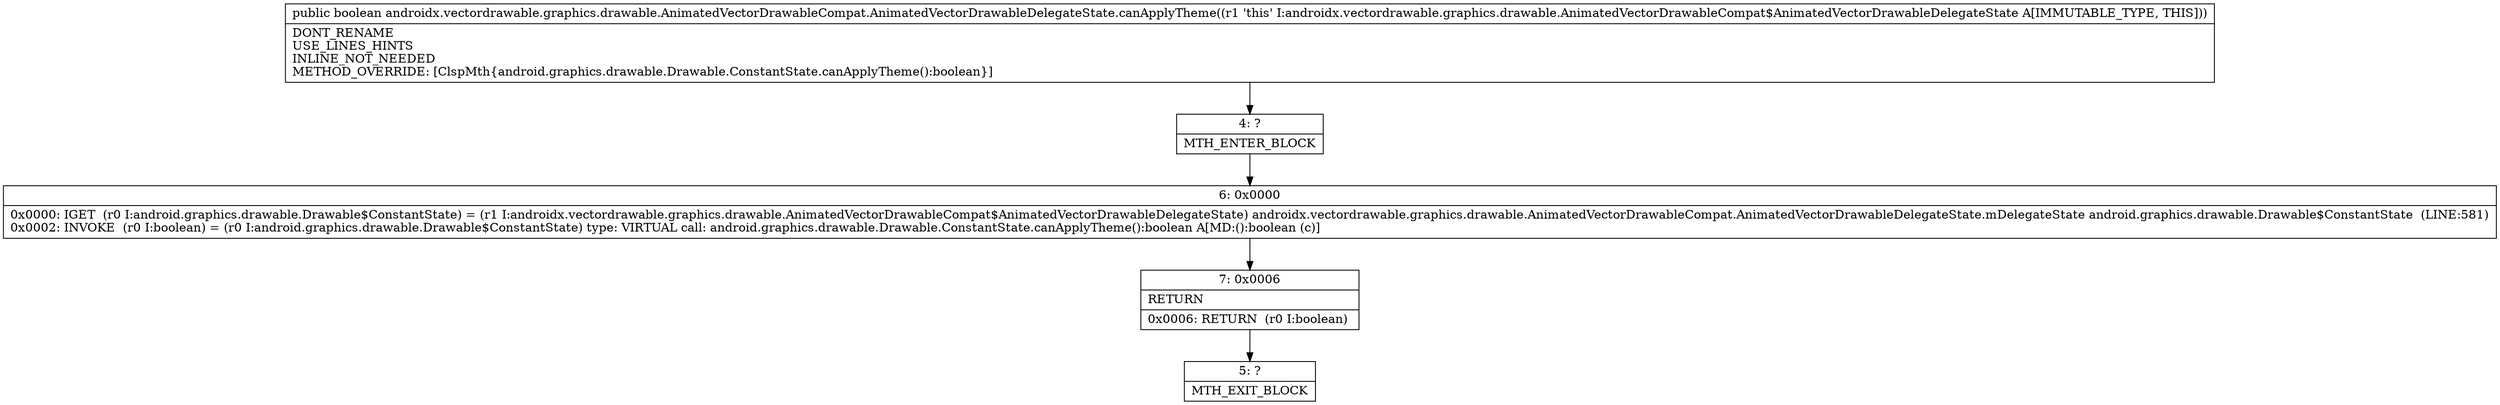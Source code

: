digraph "CFG forandroidx.vectordrawable.graphics.drawable.AnimatedVectorDrawableCompat.AnimatedVectorDrawableDelegateState.canApplyTheme()Z" {
Node_4 [shape=record,label="{4\:\ ?|MTH_ENTER_BLOCK\l}"];
Node_6 [shape=record,label="{6\:\ 0x0000|0x0000: IGET  (r0 I:android.graphics.drawable.Drawable$ConstantState) = (r1 I:androidx.vectordrawable.graphics.drawable.AnimatedVectorDrawableCompat$AnimatedVectorDrawableDelegateState) androidx.vectordrawable.graphics.drawable.AnimatedVectorDrawableCompat.AnimatedVectorDrawableDelegateState.mDelegateState android.graphics.drawable.Drawable$ConstantState  (LINE:581)\l0x0002: INVOKE  (r0 I:boolean) = (r0 I:android.graphics.drawable.Drawable$ConstantState) type: VIRTUAL call: android.graphics.drawable.Drawable.ConstantState.canApplyTheme():boolean A[MD:():boolean (c)]\l}"];
Node_7 [shape=record,label="{7\:\ 0x0006|RETURN\l|0x0006: RETURN  (r0 I:boolean) \l}"];
Node_5 [shape=record,label="{5\:\ ?|MTH_EXIT_BLOCK\l}"];
MethodNode[shape=record,label="{public boolean androidx.vectordrawable.graphics.drawable.AnimatedVectorDrawableCompat.AnimatedVectorDrawableDelegateState.canApplyTheme((r1 'this' I:androidx.vectordrawable.graphics.drawable.AnimatedVectorDrawableCompat$AnimatedVectorDrawableDelegateState A[IMMUTABLE_TYPE, THIS]))  | DONT_RENAME\lUSE_LINES_HINTS\lINLINE_NOT_NEEDED\lMETHOD_OVERRIDE: [ClspMth\{android.graphics.drawable.Drawable.ConstantState.canApplyTheme():boolean\}]\l}"];
MethodNode -> Node_4;Node_4 -> Node_6;
Node_6 -> Node_7;
Node_7 -> Node_5;
}

